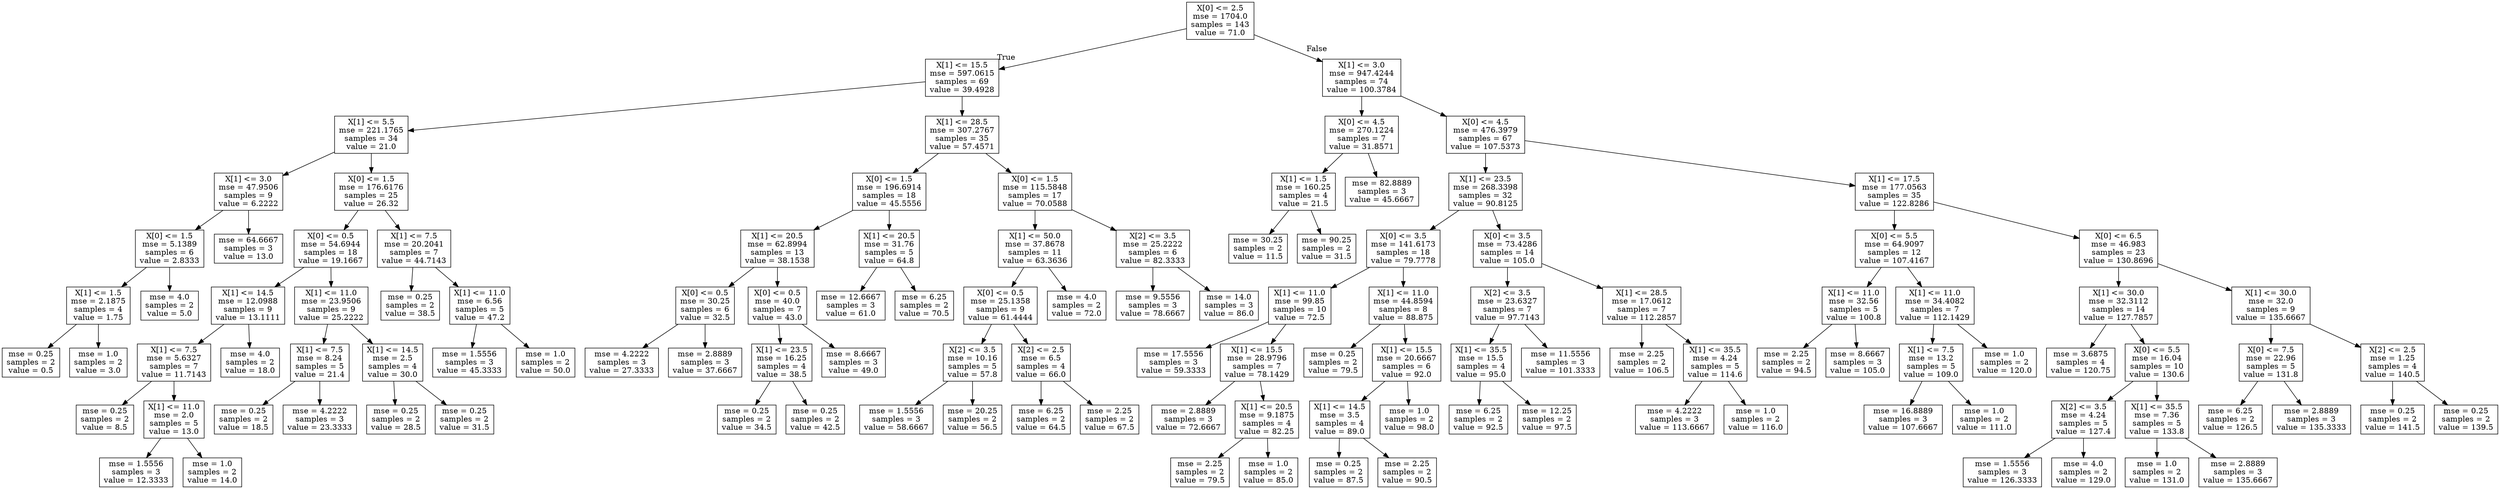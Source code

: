 digraph Tree {
node [shape=box] ;
0 [label="X[0] <= 2.5\nmse = 1704.0\nsamples = 143\nvalue = 71.0"] ;
1 [label="X[1] <= 15.5\nmse = 597.0615\nsamples = 69\nvalue = 39.4928"] ;
0 -> 1 [labeldistance=2.5, labelangle=45, headlabel="True"] ;
2 [label="X[1] <= 5.5\nmse = 221.1765\nsamples = 34\nvalue = 21.0"] ;
1 -> 2 ;
3 [label="X[1] <= 3.0\nmse = 47.9506\nsamples = 9\nvalue = 6.2222"] ;
2 -> 3 ;
4 [label="X[0] <= 1.5\nmse = 5.1389\nsamples = 6\nvalue = 2.8333"] ;
3 -> 4 ;
5 [label="X[1] <= 1.5\nmse = 2.1875\nsamples = 4\nvalue = 1.75"] ;
4 -> 5 ;
6 [label="mse = 0.25\nsamples = 2\nvalue = 0.5"] ;
5 -> 6 ;
7 [label="mse = 1.0\nsamples = 2\nvalue = 3.0"] ;
5 -> 7 ;
8 [label="mse = 4.0\nsamples = 2\nvalue = 5.0"] ;
4 -> 8 ;
9 [label="mse = 64.6667\nsamples = 3\nvalue = 13.0"] ;
3 -> 9 ;
10 [label="X[0] <= 1.5\nmse = 176.6176\nsamples = 25\nvalue = 26.32"] ;
2 -> 10 ;
11 [label="X[0] <= 0.5\nmse = 54.6944\nsamples = 18\nvalue = 19.1667"] ;
10 -> 11 ;
12 [label="X[1] <= 14.5\nmse = 12.0988\nsamples = 9\nvalue = 13.1111"] ;
11 -> 12 ;
13 [label="X[1] <= 7.5\nmse = 5.6327\nsamples = 7\nvalue = 11.7143"] ;
12 -> 13 ;
14 [label="mse = 0.25\nsamples = 2\nvalue = 8.5"] ;
13 -> 14 ;
15 [label="X[1] <= 11.0\nmse = 2.0\nsamples = 5\nvalue = 13.0"] ;
13 -> 15 ;
16 [label="mse = 1.5556\nsamples = 3\nvalue = 12.3333"] ;
15 -> 16 ;
17 [label="mse = 1.0\nsamples = 2\nvalue = 14.0"] ;
15 -> 17 ;
18 [label="mse = 4.0\nsamples = 2\nvalue = 18.0"] ;
12 -> 18 ;
19 [label="X[1] <= 11.0\nmse = 23.9506\nsamples = 9\nvalue = 25.2222"] ;
11 -> 19 ;
20 [label="X[1] <= 7.5\nmse = 8.24\nsamples = 5\nvalue = 21.4"] ;
19 -> 20 ;
21 [label="mse = 0.25\nsamples = 2\nvalue = 18.5"] ;
20 -> 21 ;
22 [label="mse = 4.2222\nsamples = 3\nvalue = 23.3333"] ;
20 -> 22 ;
23 [label="X[1] <= 14.5\nmse = 2.5\nsamples = 4\nvalue = 30.0"] ;
19 -> 23 ;
24 [label="mse = 0.25\nsamples = 2\nvalue = 28.5"] ;
23 -> 24 ;
25 [label="mse = 0.25\nsamples = 2\nvalue = 31.5"] ;
23 -> 25 ;
26 [label="X[1] <= 7.5\nmse = 20.2041\nsamples = 7\nvalue = 44.7143"] ;
10 -> 26 ;
27 [label="mse = 0.25\nsamples = 2\nvalue = 38.5"] ;
26 -> 27 ;
28 [label="X[1] <= 11.0\nmse = 6.56\nsamples = 5\nvalue = 47.2"] ;
26 -> 28 ;
29 [label="mse = 1.5556\nsamples = 3\nvalue = 45.3333"] ;
28 -> 29 ;
30 [label="mse = 1.0\nsamples = 2\nvalue = 50.0"] ;
28 -> 30 ;
31 [label="X[1] <= 28.5\nmse = 307.2767\nsamples = 35\nvalue = 57.4571"] ;
1 -> 31 ;
32 [label="X[0] <= 1.5\nmse = 196.6914\nsamples = 18\nvalue = 45.5556"] ;
31 -> 32 ;
33 [label="X[1] <= 20.5\nmse = 62.8994\nsamples = 13\nvalue = 38.1538"] ;
32 -> 33 ;
34 [label="X[0] <= 0.5\nmse = 30.25\nsamples = 6\nvalue = 32.5"] ;
33 -> 34 ;
35 [label="mse = 4.2222\nsamples = 3\nvalue = 27.3333"] ;
34 -> 35 ;
36 [label="mse = 2.8889\nsamples = 3\nvalue = 37.6667"] ;
34 -> 36 ;
37 [label="X[0] <= 0.5\nmse = 40.0\nsamples = 7\nvalue = 43.0"] ;
33 -> 37 ;
38 [label="X[1] <= 23.5\nmse = 16.25\nsamples = 4\nvalue = 38.5"] ;
37 -> 38 ;
39 [label="mse = 0.25\nsamples = 2\nvalue = 34.5"] ;
38 -> 39 ;
40 [label="mse = 0.25\nsamples = 2\nvalue = 42.5"] ;
38 -> 40 ;
41 [label="mse = 8.6667\nsamples = 3\nvalue = 49.0"] ;
37 -> 41 ;
42 [label="X[1] <= 20.5\nmse = 31.76\nsamples = 5\nvalue = 64.8"] ;
32 -> 42 ;
43 [label="mse = 12.6667\nsamples = 3\nvalue = 61.0"] ;
42 -> 43 ;
44 [label="mse = 6.25\nsamples = 2\nvalue = 70.5"] ;
42 -> 44 ;
45 [label="X[0] <= 1.5\nmse = 115.5848\nsamples = 17\nvalue = 70.0588"] ;
31 -> 45 ;
46 [label="X[1] <= 50.0\nmse = 37.8678\nsamples = 11\nvalue = 63.3636"] ;
45 -> 46 ;
47 [label="X[0] <= 0.5\nmse = 25.1358\nsamples = 9\nvalue = 61.4444"] ;
46 -> 47 ;
48 [label="X[2] <= 3.5\nmse = 10.16\nsamples = 5\nvalue = 57.8"] ;
47 -> 48 ;
49 [label="mse = 1.5556\nsamples = 3\nvalue = 58.6667"] ;
48 -> 49 ;
50 [label="mse = 20.25\nsamples = 2\nvalue = 56.5"] ;
48 -> 50 ;
51 [label="X[2] <= 2.5\nmse = 6.5\nsamples = 4\nvalue = 66.0"] ;
47 -> 51 ;
52 [label="mse = 6.25\nsamples = 2\nvalue = 64.5"] ;
51 -> 52 ;
53 [label="mse = 2.25\nsamples = 2\nvalue = 67.5"] ;
51 -> 53 ;
54 [label="mse = 4.0\nsamples = 2\nvalue = 72.0"] ;
46 -> 54 ;
55 [label="X[2] <= 3.5\nmse = 25.2222\nsamples = 6\nvalue = 82.3333"] ;
45 -> 55 ;
56 [label="mse = 9.5556\nsamples = 3\nvalue = 78.6667"] ;
55 -> 56 ;
57 [label="mse = 14.0\nsamples = 3\nvalue = 86.0"] ;
55 -> 57 ;
58 [label="X[1] <= 3.0\nmse = 947.4244\nsamples = 74\nvalue = 100.3784"] ;
0 -> 58 [labeldistance=2.5, labelangle=-45, headlabel="False"] ;
59 [label="X[0] <= 4.5\nmse = 270.1224\nsamples = 7\nvalue = 31.8571"] ;
58 -> 59 ;
60 [label="X[1] <= 1.5\nmse = 160.25\nsamples = 4\nvalue = 21.5"] ;
59 -> 60 ;
61 [label="mse = 30.25\nsamples = 2\nvalue = 11.5"] ;
60 -> 61 ;
62 [label="mse = 90.25\nsamples = 2\nvalue = 31.5"] ;
60 -> 62 ;
63 [label="mse = 82.8889\nsamples = 3\nvalue = 45.6667"] ;
59 -> 63 ;
64 [label="X[0] <= 4.5\nmse = 476.3979\nsamples = 67\nvalue = 107.5373"] ;
58 -> 64 ;
65 [label="X[1] <= 23.5\nmse = 268.3398\nsamples = 32\nvalue = 90.8125"] ;
64 -> 65 ;
66 [label="X[0] <= 3.5\nmse = 141.6173\nsamples = 18\nvalue = 79.7778"] ;
65 -> 66 ;
67 [label="X[1] <= 11.0\nmse = 99.85\nsamples = 10\nvalue = 72.5"] ;
66 -> 67 ;
68 [label="mse = 17.5556\nsamples = 3\nvalue = 59.3333"] ;
67 -> 68 ;
69 [label="X[1] <= 15.5\nmse = 28.9796\nsamples = 7\nvalue = 78.1429"] ;
67 -> 69 ;
70 [label="mse = 2.8889\nsamples = 3\nvalue = 72.6667"] ;
69 -> 70 ;
71 [label="X[1] <= 20.5\nmse = 9.1875\nsamples = 4\nvalue = 82.25"] ;
69 -> 71 ;
72 [label="mse = 2.25\nsamples = 2\nvalue = 79.5"] ;
71 -> 72 ;
73 [label="mse = 1.0\nsamples = 2\nvalue = 85.0"] ;
71 -> 73 ;
74 [label="X[1] <= 11.0\nmse = 44.8594\nsamples = 8\nvalue = 88.875"] ;
66 -> 74 ;
75 [label="mse = 0.25\nsamples = 2\nvalue = 79.5"] ;
74 -> 75 ;
76 [label="X[1] <= 15.5\nmse = 20.6667\nsamples = 6\nvalue = 92.0"] ;
74 -> 76 ;
77 [label="X[1] <= 14.5\nmse = 3.5\nsamples = 4\nvalue = 89.0"] ;
76 -> 77 ;
78 [label="mse = 0.25\nsamples = 2\nvalue = 87.5"] ;
77 -> 78 ;
79 [label="mse = 2.25\nsamples = 2\nvalue = 90.5"] ;
77 -> 79 ;
80 [label="mse = 1.0\nsamples = 2\nvalue = 98.0"] ;
76 -> 80 ;
81 [label="X[0] <= 3.5\nmse = 73.4286\nsamples = 14\nvalue = 105.0"] ;
65 -> 81 ;
82 [label="X[2] <= 3.5\nmse = 23.6327\nsamples = 7\nvalue = 97.7143"] ;
81 -> 82 ;
83 [label="X[1] <= 35.5\nmse = 15.5\nsamples = 4\nvalue = 95.0"] ;
82 -> 83 ;
84 [label="mse = 6.25\nsamples = 2\nvalue = 92.5"] ;
83 -> 84 ;
85 [label="mse = 12.25\nsamples = 2\nvalue = 97.5"] ;
83 -> 85 ;
86 [label="mse = 11.5556\nsamples = 3\nvalue = 101.3333"] ;
82 -> 86 ;
87 [label="X[1] <= 28.5\nmse = 17.0612\nsamples = 7\nvalue = 112.2857"] ;
81 -> 87 ;
88 [label="mse = 2.25\nsamples = 2\nvalue = 106.5"] ;
87 -> 88 ;
89 [label="X[1] <= 35.5\nmse = 4.24\nsamples = 5\nvalue = 114.6"] ;
87 -> 89 ;
90 [label="mse = 4.2222\nsamples = 3\nvalue = 113.6667"] ;
89 -> 90 ;
91 [label="mse = 1.0\nsamples = 2\nvalue = 116.0"] ;
89 -> 91 ;
92 [label="X[1] <= 17.5\nmse = 177.0563\nsamples = 35\nvalue = 122.8286"] ;
64 -> 92 ;
93 [label="X[0] <= 5.5\nmse = 64.9097\nsamples = 12\nvalue = 107.4167"] ;
92 -> 93 ;
94 [label="X[1] <= 11.0\nmse = 32.56\nsamples = 5\nvalue = 100.8"] ;
93 -> 94 ;
95 [label="mse = 2.25\nsamples = 2\nvalue = 94.5"] ;
94 -> 95 ;
96 [label="mse = 8.6667\nsamples = 3\nvalue = 105.0"] ;
94 -> 96 ;
97 [label="X[1] <= 11.0\nmse = 34.4082\nsamples = 7\nvalue = 112.1429"] ;
93 -> 97 ;
98 [label="X[1] <= 7.5\nmse = 13.2\nsamples = 5\nvalue = 109.0"] ;
97 -> 98 ;
99 [label="mse = 16.8889\nsamples = 3\nvalue = 107.6667"] ;
98 -> 99 ;
100 [label="mse = 1.0\nsamples = 2\nvalue = 111.0"] ;
98 -> 100 ;
101 [label="mse = 1.0\nsamples = 2\nvalue = 120.0"] ;
97 -> 101 ;
102 [label="X[0] <= 6.5\nmse = 46.983\nsamples = 23\nvalue = 130.8696"] ;
92 -> 102 ;
103 [label="X[1] <= 30.0\nmse = 32.3112\nsamples = 14\nvalue = 127.7857"] ;
102 -> 103 ;
104 [label="mse = 3.6875\nsamples = 4\nvalue = 120.75"] ;
103 -> 104 ;
105 [label="X[0] <= 5.5\nmse = 16.04\nsamples = 10\nvalue = 130.6"] ;
103 -> 105 ;
106 [label="X[2] <= 3.5\nmse = 4.24\nsamples = 5\nvalue = 127.4"] ;
105 -> 106 ;
107 [label="mse = 1.5556\nsamples = 3\nvalue = 126.3333"] ;
106 -> 107 ;
108 [label="mse = 4.0\nsamples = 2\nvalue = 129.0"] ;
106 -> 108 ;
109 [label="X[1] <= 35.5\nmse = 7.36\nsamples = 5\nvalue = 133.8"] ;
105 -> 109 ;
110 [label="mse = 1.0\nsamples = 2\nvalue = 131.0"] ;
109 -> 110 ;
111 [label="mse = 2.8889\nsamples = 3\nvalue = 135.6667"] ;
109 -> 111 ;
112 [label="X[1] <= 30.0\nmse = 32.0\nsamples = 9\nvalue = 135.6667"] ;
102 -> 112 ;
113 [label="X[0] <= 7.5\nmse = 22.96\nsamples = 5\nvalue = 131.8"] ;
112 -> 113 ;
114 [label="mse = 6.25\nsamples = 2\nvalue = 126.5"] ;
113 -> 114 ;
115 [label="mse = 2.8889\nsamples = 3\nvalue = 135.3333"] ;
113 -> 115 ;
116 [label="X[2] <= 2.5\nmse = 1.25\nsamples = 4\nvalue = 140.5"] ;
112 -> 116 ;
117 [label="mse = 0.25\nsamples = 2\nvalue = 141.5"] ;
116 -> 117 ;
118 [label="mse = 0.25\nsamples = 2\nvalue = 139.5"] ;
116 -> 118 ;
}